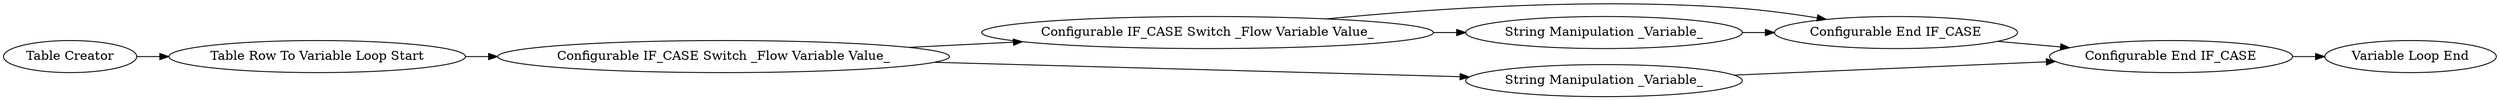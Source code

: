 digraph {
	"-4050849125750105496_893" [label="Configurable End IF_CASE"]
	"-4050849125750105496_898" [label="Table Row To Variable Loop Start"]
	"-4050849125750105496_890" [label="Configurable End IF_CASE"]
	"-4050849125750105496_888" [label="Configurable IF_CASE Switch _Flow Variable Value_"]
	"-4050849125750105496_892" [label="Configurable IF_CASE Switch _Flow Variable Value_"]
	"-4050849125750105496_891" [label="String Manipulation _Variable_"]
	"-4050849125750105496_899" [label="Variable Loop End"]
	"-4050849125750105496_894" [label="Table Creator"]
	"-4050849125750105496_889" [label="String Manipulation _Variable_"]
	"-4050849125750105496_893" -> "-4050849125750105496_890"
	"-4050849125750105496_891" -> "-4050849125750105496_893"
	"-4050849125750105496_890" -> "-4050849125750105496_899"
	"-4050849125750105496_892" -> "-4050849125750105496_891"
	"-4050849125750105496_894" -> "-4050849125750105496_898"
	"-4050849125750105496_892" -> "-4050849125750105496_893"
	"-4050849125750105496_888" -> "-4050849125750105496_889"
	"-4050849125750105496_888" -> "-4050849125750105496_892"
	"-4050849125750105496_898" -> "-4050849125750105496_888"
	"-4050849125750105496_889" -> "-4050849125750105496_890"
	rankdir=LR
}
